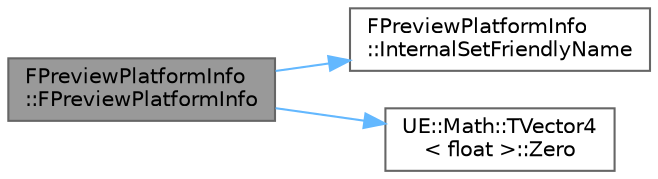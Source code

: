 digraph "FPreviewPlatformInfo::FPreviewPlatformInfo"
{
 // INTERACTIVE_SVG=YES
 // LATEX_PDF_SIZE
  bgcolor="transparent";
  edge [fontname=Helvetica,fontsize=10,labelfontname=Helvetica,labelfontsize=10];
  node [fontname=Helvetica,fontsize=10,shape=box,height=0.2,width=0.4];
  rankdir="LR";
  Node1 [id="Node000001",label="FPreviewPlatformInfo\l::FPreviewPlatformInfo",height=0.2,width=0.4,color="gray40", fillcolor="grey60", style="filled", fontcolor="black",tooltip=" "];
  Node1 -> Node2 [id="edge1_Node000001_Node000002",color="steelblue1",style="solid",tooltip=" "];
  Node2 [id="Node000002",label="FPreviewPlatformInfo\l::InternalSetFriendlyName",height=0.2,width=0.4,color="grey40", fillcolor="white", style="filled",URL="$dd/d21/structFPreviewPlatformInfo.html#a21c3f0cf6b0434cd2cfa01ac297bbb94",tooltip=" "];
  Node1 -> Node3 [id="edge2_Node000001_Node000003",color="steelblue1",style="solid",tooltip=" "];
  Node3 [id="Node000003",label="UE::Math::TVector4\l\< float \>::Zero",height=0.2,width=0.4,color="grey40", fillcolor="white", style="filled",URL="$d6/da1/structUE_1_1Math_1_1TVector4.html#a0f1ac9f6cedaf9624d23a4db04d673fc",tooltip=" "];
}

